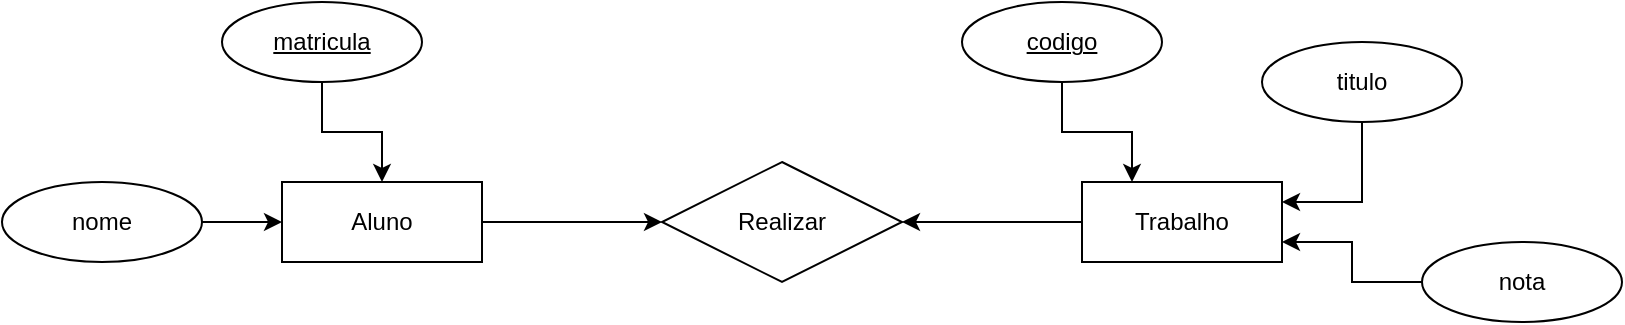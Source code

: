 <mxfile version="24.2.2" type="device">
  <diagram name="Página-1" id="eBq4qEjV1XrdBygzKRDV">
    <mxGraphModel dx="880" dy="468" grid="1" gridSize="10" guides="1" tooltips="1" connect="1" arrows="1" fold="1" page="1" pageScale="1" pageWidth="827" pageHeight="1169" math="0" shadow="0">
      <root>
        <mxCell id="0" />
        <mxCell id="1" parent="0" />
        <mxCell id="TfkK6AwBAg9kHHULWsh1-3" style="edgeStyle=orthogonalEdgeStyle;rounded=0;orthogonalLoop=1;jettySize=auto;html=1;entryX=0;entryY=0.5;entryDx=0;entryDy=0;" edge="1" parent="1" source="TfkK6AwBAg9kHHULWsh1-1" target="TfkK6AwBAg9kHHULWsh1-2">
          <mxGeometry relative="1" as="geometry" />
        </mxCell>
        <mxCell id="TfkK6AwBAg9kHHULWsh1-1" value="Aluno" style="whiteSpace=wrap;html=1;align=center;" vertex="1" parent="1">
          <mxGeometry x="150" y="150" width="100" height="40" as="geometry" />
        </mxCell>
        <mxCell id="TfkK6AwBAg9kHHULWsh1-2" value="Realizar" style="shape=rhombus;perimeter=rhombusPerimeter;whiteSpace=wrap;html=1;align=center;" vertex="1" parent="1">
          <mxGeometry x="340" y="140" width="120" height="60" as="geometry" />
        </mxCell>
        <mxCell id="TfkK6AwBAg9kHHULWsh1-5" style="edgeStyle=orthogonalEdgeStyle;rounded=0;orthogonalLoop=1;jettySize=auto;html=1;entryX=1;entryY=0.5;entryDx=0;entryDy=0;" edge="1" parent="1" source="TfkK6AwBAg9kHHULWsh1-4" target="TfkK6AwBAg9kHHULWsh1-2">
          <mxGeometry relative="1" as="geometry" />
        </mxCell>
        <mxCell id="TfkK6AwBAg9kHHULWsh1-4" value="Trabalho" style="whiteSpace=wrap;html=1;align=center;" vertex="1" parent="1">
          <mxGeometry x="550" y="150" width="100" height="40" as="geometry" />
        </mxCell>
        <mxCell id="TfkK6AwBAg9kHHULWsh1-9" style="edgeStyle=orthogonalEdgeStyle;rounded=0;orthogonalLoop=1;jettySize=auto;html=1;entryX=0;entryY=0.5;entryDx=0;entryDy=0;" edge="1" parent="1" source="TfkK6AwBAg9kHHULWsh1-6" target="TfkK6AwBAg9kHHULWsh1-1">
          <mxGeometry relative="1" as="geometry" />
        </mxCell>
        <mxCell id="TfkK6AwBAg9kHHULWsh1-6" value="nome" style="ellipse;whiteSpace=wrap;html=1;align=center;" vertex="1" parent="1">
          <mxGeometry x="10" y="150" width="100" height="40" as="geometry" />
        </mxCell>
        <mxCell id="TfkK6AwBAg9kHHULWsh1-10" style="edgeStyle=orthogonalEdgeStyle;rounded=0;orthogonalLoop=1;jettySize=auto;html=1;entryX=0.5;entryY=0;entryDx=0;entryDy=0;" edge="1" parent="1" source="TfkK6AwBAg9kHHULWsh1-7" target="TfkK6AwBAg9kHHULWsh1-1">
          <mxGeometry relative="1" as="geometry" />
        </mxCell>
        <mxCell id="TfkK6AwBAg9kHHULWsh1-7" value="matricula" style="ellipse;whiteSpace=wrap;html=1;align=center;fontStyle=4;" vertex="1" parent="1">
          <mxGeometry x="120" y="60" width="100" height="40" as="geometry" />
        </mxCell>
        <mxCell id="TfkK6AwBAg9kHHULWsh1-12" style="edgeStyle=orthogonalEdgeStyle;rounded=0;orthogonalLoop=1;jettySize=auto;html=1;entryX=0.25;entryY=0;entryDx=0;entryDy=0;" edge="1" parent="1" source="TfkK6AwBAg9kHHULWsh1-11" target="TfkK6AwBAg9kHHULWsh1-4">
          <mxGeometry relative="1" as="geometry" />
        </mxCell>
        <mxCell id="TfkK6AwBAg9kHHULWsh1-11" value="codigo" style="ellipse;whiteSpace=wrap;html=1;align=center;fontStyle=4;" vertex="1" parent="1">
          <mxGeometry x="490" y="60" width="100" height="40" as="geometry" />
        </mxCell>
        <mxCell id="TfkK6AwBAg9kHHULWsh1-14" style="edgeStyle=orthogonalEdgeStyle;rounded=0;orthogonalLoop=1;jettySize=auto;html=1;entryX=1;entryY=0.25;entryDx=0;entryDy=0;" edge="1" parent="1" source="TfkK6AwBAg9kHHULWsh1-13" target="TfkK6AwBAg9kHHULWsh1-4">
          <mxGeometry relative="1" as="geometry" />
        </mxCell>
        <mxCell id="TfkK6AwBAg9kHHULWsh1-13" value="titulo" style="ellipse;whiteSpace=wrap;html=1;align=center;" vertex="1" parent="1">
          <mxGeometry x="640" y="80" width="100" height="40" as="geometry" />
        </mxCell>
        <mxCell id="TfkK6AwBAg9kHHULWsh1-16" style="edgeStyle=orthogonalEdgeStyle;rounded=0;orthogonalLoop=1;jettySize=auto;html=1;entryX=1;entryY=0.75;entryDx=0;entryDy=0;" edge="1" parent="1" source="TfkK6AwBAg9kHHULWsh1-15" target="TfkK6AwBAg9kHHULWsh1-4">
          <mxGeometry relative="1" as="geometry" />
        </mxCell>
        <mxCell id="TfkK6AwBAg9kHHULWsh1-15" value="nota" style="ellipse;whiteSpace=wrap;html=1;align=center;" vertex="1" parent="1">
          <mxGeometry x="720" y="180" width="100" height="40" as="geometry" />
        </mxCell>
      </root>
    </mxGraphModel>
  </diagram>
</mxfile>
